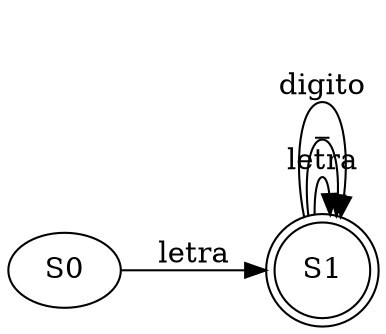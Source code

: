 digraph AFDidentificador{

rankdir = "LR"; 
S1[shape="doublecircle"]; 
S0->S1[label = "letra"] 
S1->S1[label = "letra"] 
S1->S1[label = "_"] 
S1->S1[label = "digito"] 
} 

